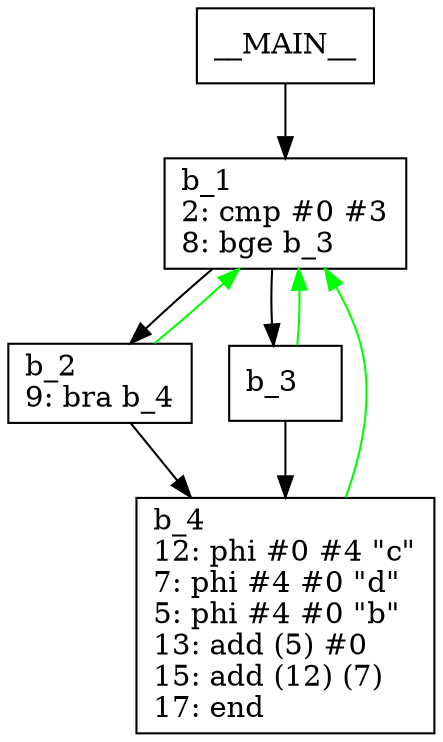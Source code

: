 digraph Computation {
node [shape=box];
__MAIN__ -> b_1;
b_1 [label="b_1\l2: cmp #0 #3\l8: bge b_3\l"]
b_1 -> b_2;
b_2 [label="b_2\l9: bra b_4\l"]
b_2 -> b_4;
b_4 [label="b_4\l12: phi #0 #4 \"c\"\l7: phi #4 #0 \"d\"\l5: phi #4 #0 \"b\"\l13: add (5) #0\l15: add (12) (7)\l17: end\l"]
b_4 -> b_1[color="green"];
b_2 -> b_1[color="green"];
b_1 -> b_3;
b_3 [label="b_3\l"]
b_3 -> b_4;
b_3 -> b_1[color="green"];
}